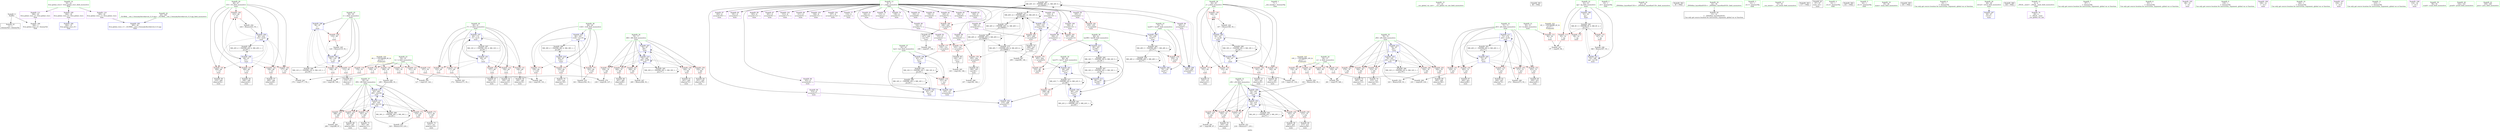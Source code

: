 digraph "SVFG" {
	label="SVFG";

	Node0x560815b63a30 [shape=record,color=grey,label="{NodeID: 0\nNullPtr}"];
	Node0x560815b63a30 -> Node0x560815b6a4d0[style=solid];
	Node0x560815b63a30 -> Node0x560815b962e0[style=solid];
	Node0x560815b9cdc0 [shape=record,color=grey,label="{NodeID: 263\n179 = cmp(177, 178, )\n}"];
	Node0x560815b95e00 [shape=record,color=red,label="{NodeID: 180\n246\<--245\n\<--arrayidx75\nmain\n}"];
	Node0x560815b95e00 -> Node0x560815b8eed0[style=solid];
	Node0x560815b8d6b0 [shape=record,color=purple,label="{NodeID: 97\n293\<--8\narrayidx105\<--s\nmain\n}"];
	Node0x560815b68a10 [shape=record,color=green,label="{NodeID: 14\n18\<--22\nllvm.global_ctors\<--llvm.global_ctors_field_insensitive\nGlob }"];
	Node0x560815b68a10 -> Node0x560815b8e070[style=solid];
	Node0x560815b68a10 -> Node0x560815b8e140[style=solid];
	Node0x560815b68a10 -> Node0x560815b8e210[style=solid];
	Node0x560815b90b40 [shape=record,color=blue,label="{NodeID: 194\n62\<--154\nlast\<--\nmain\n}"];
	Node0x560815b90b40 -> Node0x560815b938a0[style=dashed];
	Node0x560815b90b40 -> Node0x560815bb5990[style=dashed];
	Node0x560815b8e210 [shape=record,color=purple,label="{NodeID: 111\n366\<--18\nllvm.global_ctors_2\<--llvm.global_ctors\nGlob }"];
	Node0x560815b8e210 -> Node0x560815b962e0[style=solid];
	Node0x560815b69480 [shape=record,color=green,label="{NodeID: 28\n64\<--65\nj\<--j_field_insensitive\nmain\n}"];
	Node0x560815b69480 -> Node0x560815b93970[style=solid];
	Node0x560815b69480 -> Node0x560815b93a40[style=solid];
	Node0x560815b69480 -> Node0x560815b93b10[style=solid];
	Node0x560815b69480 -> Node0x560815b93be0[style=solid];
	Node0x560815b69480 -> Node0x560815b93cb0[style=solid];
	Node0x560815b69480 -> Node0x560815b90a70[style=solid];
	Node0x560815b69480 -> Node0x560815b90ce0[style=solid];
	Node0x560815b916a0 [shape=record,color=blue,label="{NodeID: 208\n74\<--256\nlast67\<--\nmain\n}"];
	Node0x560815b916a0 -> Node0x560815b94a80[style=dashed];
	Node0x560815b916a0 -> Node0x560815bab490[style=dashed];
	Node0x560815b93150 [shape=record,color=red,label="{NodeID: 125\n280\<--56\n\<--w\nmain\n}"];
	Node0x560815b93150 -> Node0x560815b9cc40[style=solid];
	Node0x560815b6a400 [shape=record,color=green,label="{NodeID: 42\n20\<--360\n_GLOBAL__sub_I_Gennady.Korotkevich_0_0.cpp\<--_GLOBAL__sub_I_Gennady.Korotkevich_0_0.cpp_field_insensitive\n}"];
	Node0x560815b6a400 -> Node0x560815b96210[style=solid];
	Node0x560815bb1890 [shape=record,color=black,label="{NodeID: 305\nMR_30V_2 = PHI(MR_30V_3, MR_30V_1, )\npts\{77 \}\n}"];
	Node0x560815bb1890 -> Node0x560815b915d0[style=dashed];
	Node0x560815bb1890 -> Node0x560815bb1890[style=dashed];
	Node0x560815b93cb0 [shape=record,color=red,label="{NodeID: 139\n166\<--64\n\<--j\nmain\n}"];
	Node0x560815b93cb0 -> Node0x560815b9a130[style=solid];
	Node0x560815b8e960 [shape=record,color=black,label="{NodeID: 56\n196\<--195\nconv46\<--\nmain\n}"];
	Node0x560815b8e960 -> Node0x560815b9d540[style=solid];
	Node0x560815b94810 [shape=record,color=red,label="{NodeID: 153\n253\<--72\n\<--j63\nmain\n}"];
	Node0x560815b94810 -> Node0x560815b8f070[style=solid];
	Node0x560815b8f480 [shape=record,color=black,label="{NodeID: 70\n298\<--297\nconv108\<--\nmain\n}"];
	Node0x560815b8f480 -> Node0x560815b9d3c0[style=solid];
	Node0x560815b92170 [shape=record,color=grey,label="{NodeID: 250\n183 = Binary(182, 93, )\n}"];
	Node0x560815b92170 -> Node0x560815b91020[style=solid];
	Node0x560815b95370 [shape=record,color=red,label="{NodeID: 167\n310\<--80\n\<--last98\nmain\n}"];
	Node0x560815b95370 -> Node0x560815b98b50[style=solid];
	Node0x560815b8ffe0 [shape=record,color=purple,label="{NodeID: 84\n163\<--8\narrayidx26\<--s\nmain\n}"];
	Node0x560815b8ffe0 -> Node0x560815b90c10[style=solid];
	Node0x560815b63ff0 [shape=record,color=green,label="{NodeID: 1\n7\<--1\n__dso_handle\<--dummyObj\nGlob }"];
	Node0x560815b9cf40 [shape=record,color=grey,label="{NodeID: 264\n289 = cmp(288, 87, )\n}"];
	Node0x560815b95ed0 [shape=record,color=red,label="{NodeID: 181\n256\<--255\n\<--arrayidx82\nmain\n}"];
	Node0x560815b95ed0 -> Node0x560815b916a0[style=solid];
	Node0x560815b8d780 [shape=record,color=purple,label="{NodeID: 98\n296\<--8\narrayidx107\<--s\nmain\n}"];
	Node0x560815b8d780 -> Node0x560815b95fa0[style=solid];
	Node0x560815b68ae0 [shape=record,color=green,label="{NodeID: 15\n23\<--24\n__cxx_global_var_init\<--__cxx_global_var_init_field_insensitive\n}"];
	Node0x560815894c00 [shape=record,color=black,label="{NodeID: 361\n89 = PHI()\n}"];
	Node0x560815b90c10 [shape=record,color=blue,label="{NodeID: 195\n163\<--157\narrayidx26\<--\nmain\n}"];
	Node0x560815b90c10 -> Node0x560815bb6390[style=dashed];
	Node0x560815b8e2e0 [shape=record,color=red,label="{NodeID: 112\n96\<--50\n\<--tt\nmain\n}"];
	Node0x560815b8e2e0 -> Node0x560815b9c4c0[style=solid];
	Node0x560815b69550 [shape=record,color=green,label="{NodeID: 29\n66\<--67\ni33\<--i33_field_insensitive\nmain\n}"];
	Node0x560815b69550 -> Node0x560815b93d80[style=solid];
	Node0x560815b69550 -> Node0x560815b93e50[style=solid];
	Node0x560815b69550 -> Node0x560815b93f20[style=solid];
	Node0x560815b69550 -> Node0x560815b93ff0[style=solid];
	Node0x560815b69550 -> Node0x560815b940c0[style=solid];
	Node0x560815b69550 -> Node0x560815b90e80[style=solid];
	Node0x560815b69550 -> Node0x560815b91360[style=solid];
	Node0x560815b91770 [shape=record,color=blue,label="{NodeID: 209\n265\<--259\narrayidx87\<--\nmain\n}"];
	Node0x560815b91770 -> Node0x560815babe90[style=dashed];
	Node0x560815b93220 [shape=record,color=red,label="{NodeID: 126\n108\<--58\n\<--i\nmain\n}"];
	Node0x560815b93220 -> Node0x560815b9c640[style=solid];
	Node0x560815b6a4d0 [shape=record,color=black,label="{NodeID: 43\n2\<--3\ndummyVal\<--dummyVal\n}"];
	Node0x560815bb1d90 [shape=record,color=black,label="{NodeID: 306\nMR_32V_2 = PHI(MR_32V_4, MR_32V_1, )\npts\{79 \}\n}"];
	Node0x560815bb1d90 -> Node0x560815b98810[style=dashed];
	Node0x560815b93d80 [shape=record,color=red,label="{NodeID: 140\n177\<--66\n\<--i33\nmain\n}"];
	Node0x560815b93d80 -> Node0x560815b9cdc0[style=solid];
	Node0x560815b8e9f0 [shape=record,color=black,label="{NodeID: 57\n200\<--199\nidxprom49\<--\nmain\n}"];
	Node0x560815bb6390 [shape=record,color=black,label="{NodeID: 320\nMR_40V_4 = PHI(MR_40V_5, MR_40V_3, )\npts\{90000 \}\n}"];
	Node0x560815bb6390 -> Node0x560815b95ac0[style=dashed];
	Node0x560815bb6390 -> Node0x560815b95b90[style=dashed];
	Node0x560815bb6390 -> Node0x560815b90c10[style=dashed];
	Node0x560815bb6390 -> Node0x560815ba7490[style=dashed];
	Node0x560815bb6390 -> Node0x560815babe90[style=dashed];
	Node0x560815bb6390 -> Node0x560815bb4a90[style=dashed];
	Node0x560815bb6390 -> Node0x560815bb6390[style=dashed];
	Node0x560815b948e0 [shape=record,color=red,label="{NodeID: 154\n263\<--72\n\<--j63\nmain\n}"];
	Node0x560815b948e0 -> Node0x560815b8f210[style=solid];
	Node0x560815b8f550 [shape=record,color=black,label="{NodeID: 71\n302\<--301\nidxprom111\<--\nmain\n}"];
	Node0x560815b922f0 [shape=record,color=grey,label="{NodeID: 251\n218 = Binary(217, 219, )\n}"];
	Node0x560815b922f0 -> Node0x560815b91290[style=solid];
	Node0x560815b95440 [shape=record,color=red,label="{NodeID: 168\n288\<--82\n\<--i99\nmain\n}"];
	Node0x560815b95440 -> Node0x560815b9cf40[style=solid];
	Node0x560815b900b0 [shape=record,color=purple,label="{NodeID: 85\n191\<--8\narrayidx43\<--s\nmain\n}"];
	Node0x560815b64080 [shape=record,color=green,label="{NodeID: 2\n10\<--1\n.str\<--dummyObj\nGlob }"];
	Node0x560815b9d0c0 [shape=record,color=grey,label="{NodeID: 265\n145 = cmp(144, 146, )\n}"];
	Node0x560815b95fa0 [shape=record,color=red,label="{NodeID: 182\n297\<--296\n\<--arrayidx107\nmain\n}"];
	Node0x560815b95fa0 -> Node0x560815b8f480[style=solid];
	Node0x560815b8d850 [shape=record,color=purple,label="{NodeID: 99\n303\<--8\narrayidx112\<--s\nmain\n}"];
	Node0x560815b68190 [shape=record,color=green,label="{NodeID: 16\n27\<--28\n_ZNSt8ios_base4InitC1Ev\<--_ZNSt8ios_base4InitC1Ev_field_insensitive\n}"];
	Node0x560815bca6f0 [shape=record,color=black,label="{NodeID: 362\n30 = PHI()\n}"];
	Node0x560815b90ce0 [shape=record,color=blue,label="{NodeID: 196\n64\<--167\nj\<--inc28\nmain\n}"];
	Node0x560815b90ce0 -> Node0x560815b93970[style=dashed];
	Node0x560815b90ce0 -> Node0x560815b93a40[style=dashed];
	Node0x560815b90ce0 -> Node0x560815b93b10[style=dashed];
	Node0x560815b90ce0 -> Node0x560815b93be0[style=dashed];
	Node0x560815b90ce0 -> Node0x560815b93cb0[style=dashed];
	Node0x560815b90ce0 -> Node0x560815b90a70[style=dashed];
	Node0x560815b90ce0 -> Node0x560815b90ce0[style=dashed];
	Node0x560815b90ce0 -> Node0x560815bafa90[style=dashed];
	Node0x560815b8e3b0 [shape=record,color=red,label="{NodeID: 113\n95\<--52\n\<--qq\nmain\n}"];
	Node0x560815b8e3b0 -> Node0x560815b9c4c0[style=solid];
	Node0x560815b69620 [shape=record,color=green,label="{NodeID: 30\n68\<--69\nlast37\<--last37_field_insensitive\nmain\n}"];
	Node0x560815b69620 -> Node0x560815b94190[style=solid];
	Node0x560815b69620 -> Node0x560815b90f50[style=solid];
	Node0x560815b69620 -> Node0x560815b910f0[style=solid];
	Node0x560815b91840 [shape=record,color=blue,label="{NodeID: 210\n76\<--269\ni68\<--inc89\nmain\n}"];
	Node0x560815b91840 -> Node0x560815b94b50[style=dashed];
	Node0x560815b91840 -> Node0x560815b94c20[style=dashed];
	Node0x560815b91840 -> Node0x560815b94cf0[style=dashed];
	Node0x560815b91840 -> Node0x560815b94dc0[style=dashed];
	Node0x560815b91840 -> Node0x560815b94e90[style=dashed];
	Node0x560815b91840 -> Node0x560815b915d0[style=dashed];
	Node0x560815b91840 -> Node0x560815b91840[style=dashed];
	Node0x560815b91840 -> Node0x560815bb1890[style=dashed];
	Node0x560815b932f0 [shape=record,color=red,label="{NodeID: 127\n112\<--58\n\<--i\nmain\n}"];
	Node0x560815b932f0 -> Node0x560815b6a740[style=solid];
	Node0x560815b6a5a0 [shape=record,color=black,label="{NodeID: 44\n31\<--32\n\<--_ZNSt8ios_base4InitD1Ev\nCan only get source location for instruction, argument, global var or function.}"];
	Node0x560815bb2290 [shape=record,color=black,label="{NodeID: 307\nMR_34V_2 = PHI(MR_34V_3, MR_34V_1, )\npts\{81 \}\n}"];
	Node0x560815bb2290 -> Node0x560815b988e0[style=dashed];
	Node0x560815bb2290 -> Node0x560815bb2290[style=dashed];
	Node0x560815b93e50 [shape=record,color=red,label="{NodeID: 141\n189\<--66\n\<--i33\nmain\n}"];
	Node0x560815b93e50 -> Node0x560815b8e840[style=solid];
	Node0x560815b8eac0 [shape=record,color=black,label="{NodeID: 58\n203\<--202\nidxprom51\<--\nmain\n}"];
	Node0x560815b949b0 [shape=record,color=red,label="{NodeID: 155\n273\<--72\n\<--j63\nmain\n}"];
	Node0x560815b949b0 -> Node0x560815b91e70[style=solid];
	Node0x560815b8f620 [shape=record,color=black,label="{NodeID: 72\n305\<--304\nidxprom113\<--\nmain\n}"];
	Node0x560815b92470 [shape=record,color=grey,label="{NodeID: 252\n325 = Binary(324, 93, )\n}"];
	Node0x560815b92470 -> Node0x560815b98cf0[style=solid];
	Node0x560815b95510 [shape=record,color=red,label="{NodeID: 169\n291\<--82\n\<--i99\nmain\n}"];
	Node0x560815b95510 -> Node0x560815b8f2e0[style=solid];
	Node0x560815b90180 [shape=record,color=purple,label="{NodeID: 86\n194\<--8\narrayidx45\<--s\nmain\n}"];
	Node0x560815b90180 -> Node0x560815b95c60[style=solid];
	Node0x560815b64110 [shape=record,color=green,label="{NodeID: 3\n12\<--1\n.str.1\<--dummyObj\nGlob }"];
	Node0x560815b9d240 [shape=record,color=grey,label="{NodeID: 266\n135 = cmp(133, 134, )\n}"];
	Node0x560815b96070 [shape=record,color=red,label="{NodeID: 183\n307\<--306\n\<--arrayidx114\nmain\n}"];
	Node0x560815b96070 -> Node0x560815b98a80[style=solid];
	Node0x560815b8d920 [shape=record,color=purple,label="{NodeID: 100\n306\<--8\narrayidx114\<--s\nmain\n}"];
	Node0x560815b8d920 -> Node0x560815b96070[style=solid];
	Node0x560815b68260 [shape=record,color=green,label="{NodeID: 17\n33\<--34\n__cxa_atexit\<--__cxa_atexit_field_insensitive\n}"];
	Node0x560815bca7f0 [shape=record,color=black,label="{NodeID: 363\n117 = PHI()\n}"];
	Node0x560815b90db0 [shape=record,color=blue,label="{NodeID: 197\n60\<--172\ni7\<--inc31\nmain\n}"];
	Node0x560815b90db0 -> Node0x560815b93490[style=dashed];
	Node0x560815b90db0 -> Node0x560815b93560[style=dashed];
	Node0x560815b90db0 -> Node0x560815b93630[style=dashed];
	Node0x560815b90db0 -> Node0x560815b93700[style=dashed];
	Node0x560815b90db0 -> Node0x560815b937d0[style=dashed];
	Node0x560815b90db0 -> Node0x560815b90db0[style=dashed];
	Node0x560815b90db0 -> Node0x560815baf090[style=dashed];
	Node0x560815b8e480 [shape=record,color=red,label="{NodeID: 114\n99\<--52\n\<--qq\nmain\n}"];
	Node0x560815b696f0 [shape=record,color=green,label="{NodeID: 31\n70\<--71\nj38\<--j38_field_insensitive\nmain\n}"];
	Node0x560815b696f0 -> Node0x560815b94260[style=solid];
	Node0x560815b696f0 -> Node0x560815b94330[style=solid];
	Node0x560815b696f0 -> Node0x560815b94400[style=solid];
	Node0x560815b696f0 -> Node0x560815b944d0[style=solid];
	Node0x560815b696f0 -> Node0x560815b945a0[style=solid];
	Node0x560815b696f0 -> Node0x560815b91020[style=solid];
	Node0x560815b696f0 -> Node0x560815b91290[style=solid];
	Node0x560815b91910 [shape=record,color=blue,label="{NodeID: 211\n72\<--274\nj63\<--inc92\nmain\n}"];
	Node0x560815b91910 -> Node0x560815b94670[style=dashed];
	Node0x560815b91910 -> Node0x560815b94740[style=dashed];
	Node0x560815b91910 -> Node0x560815b94810[style=dashed];
	Node0x560815b91910 -> Node0x560815b948e0[style=dashed];
	Node0x560815b91910 -> Node0x560815b949b0[style=dashed];
	Node0x560815b91910 -> Node0x560815b91910[style=dashed];
	Node0x560815b91910 -> Node0x560815bb0e90[style=dashed];
	Node0x560815b933c0 [shape=record,color=red,label="{NodeID: 128\n119\<--58\n\<--i\nmain\n}"];
	Node0x560815b933c0 -> Node0x560815b919f0[style=solid];
	Node0x560815b6a670 [shape=record,color=black,label="{NodeID: 45\n47\<--87\nmain_ret\<--\nmain\n}"];
	Node0x560815bb2790 [shape=record,color=black,label="{NodeID: 308\nMR_36V_2 = PHI(MR_36V_3, MR_36V_1, )\npts\{83 \}\n}"];
	Node0x560815bb2790 -> Node0x560815b989b0[style=dashed];
	Node0x560815bb2790 -> Node0x560815bb2790[style=dashed];
	Node0x560815b93f20 [shape=record,color=red,label="{NodeID: 142\n199\<--66\n\<--i33\nmain\n}"];
	Node0x560815b93f20 -> Node0x560815b8e9f0[style=solid];
	Node0x560815b8eb90 [shape=record,color=black,label="{NodeID: 59\n210\<--209\nidxprom54\<--\nmain\n}"];
	Node0x560815bb73b0 [shape=record,color=yellow,style=double,label="{NodeID: 322\n4V_1 = ENCHI(MR_4V_0)\npts\{51 \}\nFun[main]}"];
	Node0x560815bb73b0 -> Node0x560815b8e2e0[style=dashed];
	Node0x560815b94a80 [shape=record,color=red,label="{NodeID: 156\n259\<--74\n\<--last67\nmain\n}"];
	Node0x560815b94a80 -> Node0x560815b91770[style=solid];
	Node0x560815b8f6f0 [shape=record,color=black,label="{NodeID: 73\n312\<--311\nidxprom116\<--\nmain\n}"];
	Node0x560815b925f0 [shape=record,color=grey,label="{NodeID: 253\n343 = Binary(342, 93, )\n}"];
	Node0x560815b925f0 -> Node0x560815b98e90[style=solid];
	Node0x560815b955e0 [shape=record,color=red,label="{NodeID: 170\n301\<--82\n\<--i99\nmain\n}"];
	Node0x560815b955e0 -> Node0x560815b8f550[style=solid];
	Node0x560815b90250 [shape=record,color=purple,label="{NodeID: 87\n201\<--8\narrayidx50\<--s\nmain\n}"];
	Node0x560815b685f0 [shape=record,color=green,label="{NodeID: 4\n14\<--1\n.str.2\<--dummyObj\nGlob }"];
	Node0x560815b9d3c0 [shape=record,color=grey,label="{NodeID: 267\n299 = cmp(298, 146, )\n}"];
	Node0x560815b96140 [shape=record,color=blue,label="{NodeID: 184\n364\<--19\nllvm.global_ctors_0\<--\nGlob }"];
	Node0x560815b8d9f0 [shape=record,color=purple,label="{NodeID: 101\n313\<--8\narrayidx117\<--s\nmain\n}"];
	Node0x560815b68330 [shape=record,color=green,label="{NodeID: 18\n32\<--38\n_ZNSt8ios_base4InitD1Ev\<--_ZNSt8ios_base4InitD1Ev_field_insensitive\n}"];
	Node0x560815b68330 -> Node0x560815b6a5a0[style=solid];
	Node0x560815bcb050 [shape=record,color=black,label="{NodeID: 364\n101 = PHI()\n}"];
	Node0x560815b90e80 [shape=record,color=blue,label="{NodeID: 198\n66\<--87\ni33\<--\nmain\n}"];
	Node0x560815b90e80 -> Node0x560815b93d80[style=dashed];
	Node0x560815b90e80 -> Node0x560815b93e50[style=dashed];
	Node0x560815b90e80 -> Node0x560815b93f20[style=dashed];
	Node0x560815b90e80 -> Node0x560815b93ff0[style=dashed];
	Node0x560815b90e80 -> Node0x560815b940c0[style=dashed];
	Node0x560815b90e80 -> Node0x560815b91360[style=dashed];
	Node0x560815b90e80 -> Node0x560815baff90[style=dashed];
	Node0x560815b8e550 [shape=record,color=red,label="{NodeID: 115\n347\<--52\n\<--qq\nmain\n}"];
	Node0x560815b8e550 -> Node0x560815b91b70[style=solid];
	Node0x560815b69be0 [shape=record,color=green,label="{NodeID: 32\n72\<--73\nj63\<--j63_field_insensitive\nmain\n}"];
	Node0x560815b69be0 -> Node0x560815b94670[style=solid];
	Node0x560815b69be0 -> Node0x560815b94740[style=solid];
	Node0x560815b69be0 -> Node0x560815b94810[style=solid];
	Node0x560815b69be0 -> Node0x560815b948e0[style=solid];
	Node0x560815b69be0 -> Node0x560815b949b0[style=solid];
	Node0x560815b69be0 -> Node0x560815b91430[style=solid];
	Node0x560815b69be0 -> Node0x560815b91910[style=solid];
	Node0x560815bae690 [shape=record,color=black,label="{NodeID: 295\nMR_6V_3 = PHI(MR_6V_4, MR_6V_2, )\npts\{53 \}\n}"];
	Node0x560815bae690 -> Node0x560815b8e3b0[style=dashed];
	Node0x560815bae690 -> Node0x560815b8e480[style=dashed];
	Node0x560815bae690 -> Node0x560815b8e550[style=dashed];
	Node0x560815bae690 -> Node0x560815b98f60[style=dashed];
	Node0x560815b98810 [shape=record,color=blue,label="{NodeID: 212\n78\<--87\nj94\<--\nmain\n}"];
	Node0x560815b98810 -> Node0x560815b94f60[style=dashed];
	Node0x560815b98810 -> Node0x560815b95030[style=dashed];
	Node0x560815b98810 -> Node0x560815b95100[style=dashed];
	Node0x560815b98810 -> Node0x560815b951d0[style=dashed];
	Node0x560815b98810 -> Node0x560815b952a0[style=dashed];
	Node0x560815b98810 -> Node0x560815b98cf0[style=dashed];
	Node0x560815b98810 -> Node0x560815bb1d90[style=dashed];
	Node0x560815b93490 [shape=record,color=red,label="{NodeID: 129\n125\<--60\n\<--i7\nmain\n}"];
	Node0x560815b93490 -> Node0x560815b9c7c0[style=solid];
	Node0x560815b6a740 [shape=record,color=black,label="{NodeID: 46\n113\<--112\nidxprom\<--\nmain\n}"];
	Node0x560815bb2c90 [shape=record,color=black,label="{NodeID: 309\nMR_38V_2 = PHI(MR_38V_4, MR_38V_1, )\npts\{85 \}\n}"];
	Node0x560815bb2c90 -> Node0x560815b98dc0[style=dashed];
	Node0x560815b93ff0 [shape=record,color=red,label="{NodeID: 143\n209\<--66\n\<--i33\nmain\n}"];
	Node0x560815b93ff0 -> Node0x560815b8eb90[style=solid];
	Node0x560815b8ec60 [shape=record,color=black,label="{NodeID: 60\n213\<--212\nidxprom56\<--\nmain\n}"];
	Node0x560815b94b50 [shape=record,color=red,label="{NodeID: 157\n236\<--76\n\<--i68\nmain\n}"];
	Node0x560815b94b50 -> Node0x560815b9d840[style=solid];
	Node0x560815b8f7c0 [shape=record,color=black,label="{NodeID: 74\n315\<--314\nidxprom118\<--\nmain\n}"];
	Node0x560815b92770 [shape=record,color=grey,label="{NodeID: 254\n224 = Binary(223, 93, )\n}"];
	Node0x560815b92770 -> Node0x560815b91360[style=solid];
	Node0x560815b956b0 [shape=record,color=red,label="{NodeID: 171\n311\<--82\n\<--i99\nmain\n}"];
	Node0x560815b956b0 -> Node0x560815b8f6f0[style=solid];
	Node0x560815b90320 [shape=record,color=purple,label="{NodeID: 88\n204\<--8\narrayidx52\<--s\nmain\n}"];
	Node0x560815b90320 -> Node0x560815b95d30[style=solid];
	Node0x560815b68680 [shape=record,color=green,label="{NodeID: 5\n16\<--1\n.str.3\<--dummyObj\nGlob }"];
	Node0x560815b9d540 [shape=record,color=grey,label="{NodeID: 268\n197 = cmp(196, 146, )\n}"];
	Node0x560815b96210 [shape=record,color=blue,label="{NodeID: 185\n365\<--20\nllvm.global_ctors_1\<--_GLOBAL__sub_I_Gennady.Korotkevich_0_0.cpp\nGlob }"];
	Node0x560815b8dac0 [shape=record,color=purple,label="{NodeID: 102\n316\<--8\narrayidx119\<--s\nmain\n}"];
	Node0x560815b8dac0 -> Node0x560815b98b50[style=solid];
	Node0x560815b68400 [shape=record,color=green,label="{NodeID: 19\n45\<--46\nmain\<--main_field_insensitive\n}"];
	Node0x560815bcb150 [shape=record,color=black,label="{NodeID: 365\n105 = PHI()\n}"];
	Node0x560815b90f50 [shape=record,color=blue,label="{NodeID: 199\n68\<--130\nlast37\<--\nmain\n}"];
	Node0x560815b90f50 -> Node0x560815b90f50[style=dashed];
	Node0x560815b90f50 -> Node0x560815b910f0[style=dashed];
	Node0x560815b90f50 -> Node0x560815bb0490[style=dashed];
	Node0x560815b90f50 -> Node0x560815bb5490[style=dashed];
	Node0x560815b92a00 [shape=record,color=red,label="{NodeID: 116\n109\<--54\n\<--h\nmain\n}"];
	Node0x560815b92a00 -> Node0x560815b9c640[style=solid];
	Node0x560815b69cb0 [shape=record,color=green,label="{NodeID: 33\n74\<--75\nlast67\<--last67_field_insensitive\nmain\n}"];
	Node0x560815b69cb0 -> Node0x560815b94a80[style=solid];
	Node0x560815b69cb0 -> Node0x560815b91500[style=solid];
	Node0x560815b69cb0 -> Node0x560815b916a0[style=solid];
	Node0x560815baeb90 [shape=record,color=black,label="{NodeID: 296\nMR_12V_2 = PHI(MR_12V_4, MR_12V_1, )\npts\{59 \}\n}"];
	Node0x560815baeb90 -> Node0x560815b96550[style=dashed];
	Node0x560815b988e0 [shape=record,color=blue,label="{NodeID: 213\n80\<--130\nlast98\<--\nmain\n}"];
	Node0x560815b988e0 -> Node0x560815b988e0[style=dashed];
	Node0x560815b988e0 -> Node0x560815b98a80[style=dashed];
	Node0x560815b988e0 -> Node0x560815bab3a0[style=dashed];
	Node0x560815b988e0 -> Node0x560815bb2290[style=dashed];
	Node0x560815b93560 [shape=record,color=red,label="{NodeID: 130\n137\<--60\n\<--i7\nmain\n}"];
	Node0x560815b93560 -> Node0x560815b6a810[style=solid];
	Node0x560815b6a810 [shape=record,color=black,label="{NodeID: 47\n138\<--137\nidxprom14\<--\nmain\n}"];
	Node0x560815bb3190 [shape=record,color=black,label="{NodeID: 310\nMR_40V_2 = PHI(MR_40V_12, MR_40V_1, )\npts\{90000 \}\n}"];
	Node0x560815bb3190 -> Node0x560815ba7490[style=dashed];
	Node0x560815bb3190 -> Node0x560815babe90[style=dashed];
	Node0x560815bb3190 -> Node0x560815bb4a90[style=dashed];
	Node0x560815bb3190 -> Node0x560815bb6390[style=dashed];
	Node0x560815b940c0 [shape=record,color=red,label="{NodeID: 144\n223\<--66\n\<--i33\nmain\n}"];
	Node0x560815b940c0 -> Node0x560815b92770[style=solid];
	Node0x560815b8ed30 [shape=record,color=black,label="{NodeID: 61\n241\<--240\nidxprom72\<--\nmain\n}"];
	Node0x560815bb7570 [shape=record,color=yellow,style=double,label="{NodeID: 324\n8V_1 = ENCHI(MR_8V_0)\npts\{55 \}\nFun[main]}"];
	Node0x560815bb7570 -> Node0x560815b92a00[style=dashed];
	Node0x560815bb7570 -> Node0x560815b92ad0[style=dashed];
	Node0x560815bb7570 -> Node0x560815b92ba0[style=dashed];
	Node0x560815bb7570 -> Node0x560815b92c70[style=dashed];
	Node0x560815bb7570 -> Node0x560815b92d40[style=dashed];
	Node0x560815bb7570 -> Node0x560815b92e10[style=dashed];
	Node0x560815b94c20 [shape=record,color=red,label="{NodeID: 158\n240\<--76\n\<--i68\nmain\n}"];
	Node0x560815b94c20 -> Node0x560815b8ed30[style=solid];
	Node0x560815b8f890 [shape=record,color=black,label="{NodeID: 75\n335\<--334\nidxprom130\<--\nmain\n}"];
	Node0x560815b928f0 [shape=record,color=grey,label="{NodeID: 255\n320 = Binary(319, 219, )\n}"];
	Node0x560815b928f0 -> Node0x560815b98c20[style=solid];
	Node0x560815b95780 [shape=record,color=red,label="{NodeID: 172\n319\<--82\n\<--i99\nmain\n}"];
	Node0x560815b95780 -> Node0x560815b928f0[style=solid];
	Node0x560815b903f0 [shape=record,color=purple,label="{NodeID: 89\n211\<--8\narrayidx55\<--s\nmain\n}"];
	Node0x560815b68710 [shape=record,color=green,label="{NodeID: 6\n19\<--1\n\<--dummyObj\nCan only get source location for instruction, argument, global var or function.}"];
	Node0x560815b9d6c0 [shape=record,color=grey,label="{NodeID: 269\n231 = cmp(229, 230, )\n}"];
	Node0x560815b962e0 [shape=record,color=blue, style = dotted,label="{NodeID: 186\n366\<--3\nllvm.global_ctors_2\<--dummyVal\nGlob }"];
	Node0x560815b8db90 [shape=record,color=purple,label="{NodeID: 103\n336\<--8\narrayidx131\<--s\nmain\n}"];
	Node0x560815b684d0 [shape=record,color=green,label="{NodeID: 20\n48\<--49\nretval\<--retval_field_insensitive\nmain\n}"];
	Node0x560815b684d0 -> Node0x560815b963b0[style=solid];
	Node0x560815bcb250 [shape=record,color=black,label="{NodeID: 366\n338 = PHI()\n}"];
	Node0x560815b91020 [shape=record,color=blue,label="{NodeID: 200\n70\<--183\nj38\<--sub\nmain\n}"];
	Node0x560815b91020 -> Node0x560815b94260[style=dashed];
	Node0x560815b91020 -> Node0x560815b94330[style=dashed];
	Node0x560815b91020 -> Node0x560815b94400[style=dashed];
	Node0x560815b91020 -> Node0x560815b944d0[style=dashed];
	Node0x560815b91020 -> Node0x560815b945a0[style=dashed];
	Node0x560815b91020 -> Node0x560815b91020[style=dashed];
	Node0x560815b91020 -> Node0x560815b91290[style=dashed];
	Node0x560815b91020 -> Node0x560815bb0990[style=dashed];
	Node0x560815b92ad0 [shape=record,color=red,label="{NodeID: 117\n126\<--54\n\<--h\nmain\n}"];
	Node0x560815b92ad0 -> Node0x560815b9c7c0[style=solid];
	Node0x560815b69d80 [shape=record,color=green,label="{NodeID: 34\n76\<--77\ni68\<--i68_field_insensitive\nmain\n}"];
	Node0x560815b69d80 -> Node0x560815b94b50[style=solid];
	Node0x560815b69d80 -> Node0x560815b94c20[style=solid];
	Node0x560815b69d80 -> Node0x560815b94cf0[style=solid];
	Node0x560815b69d80 -> Node0x560815b94dc0[style=solid];
	Node0x560815b69d80 -> Node0x560815b94e90[style=solid];
	Node0x560815b69d80 -> Node0x560815b915d0[style=solid];
	Node0x560815b69d80 -> Node0x560815b91840[style=solid];
	Node0x560815baf090 [shape=record,color=black,label="{NodeID: 297\nMR_14V_2 = PHI(MR_14V_4, MR_14V_1, )\npts\{61 \}\n}"];
	Node0x560815baf090 -> Node0x560815b966f0[style=dashed];
	Node0x560815b989b0 [shape=record,color=blue,label="{NodeID: 214\n82\<--285\ni99\<--sub100\nmain\n}"];
	Node0x560815b989b0 -> Node0x560815b95440[style=dashed];
	Node0x560815b989b0 -> Node0x560815b95510[style=dashed];
	Node0x560815b989b0 -> Node0x560815b955e0[style=dashed];
	Node0x560815b989b0 -> Node0x560815b956b0[style=dashed];
	Node0x560815b989b0 -> Node0x560815b95780[style=dashed];
	Node0x560815b989b0 -> Node0x560815b989b0[style=dashed];
	Node0x560815b989b0 -> Node0x560815b98c20[style=dashed];
	Node0x560815b989b0 -> Node0x560815bb2790[style=dashed];
	Node0x560815b93630 [shape=record,color=red,label="{NodeID: 131\n148\<--60\n\<--i7\nmain\n}"];
	Node0x560815b93630 -> Node0x560815b8e600[style=solid];
	Node0x560815b6a8e0 [shape=record,color=black,label="{NodeID: 48\n141\<--140\nidxprom16\<--\nmain\n}"];
	Node0x560815b94190 [shape=record,color=red,label="{NodeID: 145\n208\<--68\n\<--last37\nmain\n}"];
	Node0x560815b94190 -> Node0x560815b911c0[style=solid];
	Node0x560815b8ee00 [shape=record,color=black,label="{NodeID: 62\n244\<--243\nidxprom74\<--\nmain\n}"];
	Node0x560815bb7650 [shape=record,color=yellow,style=double,label="{NodeID: 325\n10V_1 = ENCHI(MR_10V_0)\npts\{57 \}\nFun[main]}"];
	Node0x560815bb7650 -> Node0x560815b92ee0[style=dashed];
	Node0x560815bb7650 -> Node0x560815b92fb0[style=dashed];
	Node0x560815bb7650 -> Node0x560815b93080[style=dashed];
	Node0x560815bb7650 -> Node0x560815b93150[style=dashed];
	Node0x560815b94cf0 [shape=record,color=red,label="{NodeID: 159\n250\<--76\n\<--i68\nmain\n}"];
	Node0x560815b94cf0 -> Node0x560815b8efa0[style=solid];
	Node0x560815b8f960 [shape=record,color=purple,label="{NodeID: 76\n29\<--4\n\<--_ZStL8__ioinit\n__cxx_global_var_init\n}"];
	Node0x560815b9c340 [shape=record,color=grey,label="{NodeID: 256\n248 = cmp(247, 146, )\n}"];
	Node0x560815b95850 [shape=record,color=red,label="{NodeID: 173\n330\<--84\n\<--i126\nmain\n}"];
	Node0x560815b95850 -> Node0x560815b9c940[style=solid];
	Node0x560815b904c0 [shape=record,color=purple,label="{NodeID: 90\n214\<--8\narrayidx57\<--s\nmain\n}"];
	Node0x560815b904c0 -> Node0x560815b911c0[style=solid];
	Node0x560815b679d0 [shape=record,color=green,label="{NodeID: 7\n87\<--1\n\<--dummyObj\nCan only get source location for instruction, argument, global var or function.}"];
	Node0x560815b9d840 [shape=record,color=grey,label="{NodeID: 270\n238 = cmp(236, 237, )\n}"];
	Node0x560815b963b0 [shape=record,color=blue,label="{NodeID: 187\n48\<--87\nretval\<--\nmain\n}"];
	Node0x560815b8dc60 [shape=record,color=purple,label="{NodeID: 104\n337\<--8\narraydecay132\<--s\nmain\n}"];
	Node0x560815b68ed0 [shape=record,color=green,label="{NodeID: 21\n50\<--51\ntt\<--tt_field_insensitive\nmain\n}"];
	Node0x560815b68ed0 -> Node0x560815b8e2e0[style=solid];
	Node0x560815bab3a0 [shape=record,color=black,label="{NodeID: 284\nMR_34V_7 = PHI(MR_34V_6, MR_34V_5, )\npts\{81 \}\n}"];
	Node0x560815bab3a0 -> Node0x560815b95370[style=dashed];
	Node0x560815bab3a0 -> Node0x560815b988e0[style=dashed];
	Node0x560815bab3a0 -> Node0x560815b98a80[style=dashed];
	Node0x560815bab3a0 -> Node0x560815bab3a0[style=dashed];
	Node0x560815bab3a0 -> Node0x560815bb2290[style=dashed];
	Node0x560815b910f0 [shape=record,color=blue,label="{NodeID: 201\n68\<--205\nlast37\<--\nmain\n}"];
	Node0x560815b910f0 -> Node0x560815bb5490[style=dashed];
	Node0x560815b92ba0 [shape=record,color=red,label="{NodeID: 118\n178\<--54\n\<--h\nmain\n}"];
	Node0x560815b92ba0 -> Node0x560815b9cdc0[style=solid];
	Node0x560815b69e50 [shape=record,color=green,label="{NodeID: 35\n78\<--79\nj94\<--j94_field_insensitive\nmain\n}"];
	Node0x560815b69e50 -> Node0x560815b94f60[style=solid];
	Node0x560815b69e50 -> Node0x560815b95030[style=solid];
	Node0x560815b69e50 -> Node0x560815b95100[style=solid];
	Node0x560815b69e50 -> Node0x560815b951d0[style=solid];
	Node0x560815b69e50 -> Node0x560815b952a0[style=solid];
	Node0x560815b69e50 -> Node0x560815b98810[style=solid];
	Node0x560815b69e50 -> Node0x560815b98cf0[style=solid];
	Node0x560815baf590 [shape=record,color=black,label="{NodeID: 298\nMR_16V_2 = PHI(MR_16V_3, MR_16V_1, )\npts\{63 \}\n}"];
	Node0x560815baf590 -> Node0x560815b909a0[style=dashed];
	Node0x560815baf590 -> Node0x560815baf590[style=dashed];
	Node0x560815b98a80 [shape=record,color=blue,label="{NodeID: 215\n80\<--307\nlast98\<--\nmain\n}"];
	Node0x560815b98a80 -> Node0x560815bab3a0[style=dashed];
	Node0x560815b93700 [shape=record,color=red,label="{NodeID: 132\n158\<--60\n\<--i7\nmain\n}"];
	Node0x560815b93700 -> Node0x560815b8e720[style=solid];
	Node0x560815b6a9b0 [shape=record,color=black,label="{NodeID: 49\n144\<--143\nconv\<--\nmain\n}"];
	Node0x560815b6a9b0 -> Node0x560815b9d0c0[style=solid];
	Node0x560815b94260 [shape=record,color=red,label="{NodeID: 146\n186\<--70\n\<--j38\nmain\n}"];
	Node0x560815b94260 -> Node0x560815b9cac0[style=solid];
	Node0x560815b8eed0 [shape=record,color=black,label="{NodeID: 63\n247\<--246\nconv76\<--\nmain\n}"];
	Node0x560815b8eed0 -> Node0x560815b9c340[style=solid];
	Node0x560815b99fb0 [shape=record,color=grey,label="{NodeID: 243\n172 = Binary(171, 93, )\n}"];
	Node0x560815b99fb0 -> Node0x560815b90db0[style=solid];
	Node0x560815b94dc0 [shape=record,color=red,label="{NodeID: 160\n260\<--76\n\<--i68\nmain\n}"];
	Node0x560815b94dc0 -> Node0x560815b8f140[style=solid];
	Node0x560815b8fa30 [shape=record,color=purple,label="{NodeID: 77\n114\<--8\narrayidx\<--s\nmain\n}"];
	Node0x560815b9c4c0 [shape=record,color=grey,label="{NodeID: 257\n97 = cmp(95, 96, )\n}"];
	Node0x560815b95920 [shape=record,color=red,label="{NodeID: 174\n334\<--84\n\<--i126\nmain\n}"];
	Node0x560815b95920 -> Node0x560815b8f890[style=solid];
	Node0x560815b90590 [shape=record,color=purple,label="{NodeID: 91\n242\<--8\narrayidx73\<--s\nmain\n}"];
	Node0x560815b67a60 [shape=record,color=green,label="{NodeID: 8\n93\<--1\n\<--dummyObj\nCan only get source location for instruction, argument, global var or function.}"];
	Node0x560815b96480 [shape=record,color=blue,label="{NodeID: 188\n52\<--93\nqq\<--\nmain\n}"];
	Node0x560815b96480 -> Node0x560815bae690[style=dashed];
	Node0x560815b8dd30 [shape=record,color=purple,label="{NodeID: 105\n88\<--10\n\<--.str\nmain\n}"];
	Node0x560815b68fa0 [shape=record,color=green,label="{NodeID: 22\n52\<--53\nqq\<--qq_field_insensitive\nmain\n}"];
	Node0x560815b68fa0 -> Node0x560815b8e3b0[style=solid];
	Node0x560815b68fa0 -> Node0x560815b8e480[style=solid];
	Node0x560815b68fa0 -> Node0x560815b8e550[style=solid];
	Node0x560815b68fa0 -> Node0x560815b96480[style=solid];
	Node0x560815b68fa0 -> Node0x560815b98f60[style=solid];
	Node0x560815bab490 [shape=record,color=black,label="{NodeID: 285\nMR_28V_5 = PHI(MR_28V_7, MR_28V_4, )\npts\{75 \}\n}"];
	Node0x560815bab490 -> Node0x560815b94a80[style=dashed];
	Node0x560815bab490 -> Node0x560815b91500[style=dashed];
	Node0x560815bab490 -> Node0x560815b916a0[style=dashed];
	Node0x560815bab490 -> Node0x560815bab490[style=dashed];
	Node0x560815bab490 -> Node0x560815bb1390[style=dashed];
	Node0x560815b911c0 [shape=record,color=blue,label="{NodeID: 202\n214\<--208\narrayidx57\<--\nmain\n}"];
	Node0x560815b911c0 -> Node0x560815ba7490[style=dashed];
	Node0x560815b92c70 [shape=record,color=red,label="{NodeID: 119\n237\<--54\n\<--h\nmain\n}"];
	Node0x560815b92c70 -> Node0x560815b9d840[style=solid];
	Node0x560815b69f20 [shape=record,color=green,label="{NodeID: 36\n80\<--81\nlast98\<--last98_field_insensitive\nmain\n}"];
	Node0x560815b69f20 -> Node0x560815b95370[style=solid];
	Node0x560815b69f20 -> Node0x560815b988e0[style=solid];
	Node0x560815b69f20 -> Node0x560815b98a80[style=solid];
	Node0x560815bafa90 [shape=record,color=black,label="{NodeID: 299\nMR_18V_2 = PHI(MR_18V_3, MR_18V_1, )\npts\{65 \}\n}"];
	Node0x560815bafa90 -> Node0x560815b90a70[style=dashed];
	Node0x560815bafa90 -> Node0x560815bafa90[style=dashed];
	Node0x560815b98b50 [shape=record,color=blue,label="{NodeID: 216\n316\<--310\narrayidx119\<--\nmain\n}"];
	Node0x560815b98b50 -> Node0x560815b95fa0[style=dashed];
	Node0x560815b98b50 -> Node0x560815b96070[style=dashed];
	Node0x560815b98b50 -> Node0x560815b98b50[style=dashed];
	Node0x560815b98b50 -> Node0x560815bb4a90[style=dashed];
	Node0x560815b937d0 [shape=record,color=red,label="{NodeID: 133\n171\<--60\n\<--i7\nmain\n}"];
	Node0x560815b937d0 -> Node0x560815b99fb0[style=solid];
	Node0x560815b8e600 [shape=record,color=black,label="{NodeID: 50\n149\<--148\nidxprom19\<--\nmain\n}"];
	Node0x560815b94330 [shape=record,color=red,label="{NodeID: 147\n192\<--70\n\<--j38\nmain\n}"];
	Node0x560815b94330 -> Node0x560815b8e8d0[style=solid];
	Node0x560815b8efa0 [shape=record,color=black,label="{NodeID: 64\n251\<--250\nidxprom79\<--\nmain\n}"];
	Node0x560815b9a130 [shape=record,color=grey,label="{NodeID: 244\n167 = Binary(166, 93, )\n}"];
	Node0x560815b9a130 -> Node0x560815b90ce0[style=solid];
	Node0x560815b94e90 [shape=record,color=red,label="{NodeID: 161\n268\<--76\n\<--i68\nmain\n}"];
	Node0x560815b94e90 -> Node0x560815b91cf0[style=solid];
	Node0x560815b8fb00 [shape=record,color=purple,label="{NodeID: 78\n115\<--8\narraydecay\<--s\nmain\n}"];
	Node0x560815b9c640 [shape=record,color=grey,label="{NodeID: 258\n110 = cmp(108, 109, )\n}"];
	Node0x560815b959f0 [shape=record,color=red,label="{NodeID: 175\n342\<--84\n\<--i126\nmain\n}"];
	Node0x560815b959f0 -> Node0x560815b925f0[style=solid];
	Node0x560815b90660 [shape=record,color=purple,label="{NodeID: 92\n245\<--8\narrayidx75\<--s\nmain\n}"];
	Node0x560815b90660 -> Node0x560815b95e00[style=solid];
	Node0x560815b67af0 [shape=record,color=green,label="{NodeID: 9\n130\<--1\n\<--dummyObj\nCan only get source location for instruction, argument, global var or function.}"];
	Node0x560815b96550 [shape=record,color=blue,label="{NodeID: 189\n58\<--87\ni\<--\nmain\n}"];
	Node0x560815b96550 -> Node0x560815b93220[style=dashed];
	Node0x560815b96550 -> Node0x560815b932f0[style=dashed];
	Node0x560815b96550 -> Node0x560815b933c0[style=dashed];
	Node0x560815b96550 -> Node0x560815b96620[style=dashed];
	Node0x560815b96550 -> Node0x560815baeb90[style=dashed];
	Node0x560815b8de00 [shape=record,color=purple,label="{NodeID: 106\n100\<--12\n\<--.str.1\nmain\n}"];
	Node0x560815b69070 [shape=record,color=green,label="{NodeID: 23\n54\<--55\nh\<--h_field_insensitive\nmain\n}"];
	Node0x560815b69070 -> Node0x560815b92a00[style=solid];
	Node0x560815b69070 -> Node0x560815b92ad0[style=solid];
	Node0x560815b69070 -> Node0x560815b92ba0[style=solid];
	Node0x560815b69070 -> Node0x560815b92c70[style=solid];
	Node0x560815b69070 -> Node0x560815b92d40[style=solid];
	Node0x560815b69070 -> Node0x560815b92e10[style=solid];
	Node0x560815b91290 [shape=record,color=blue,label="{NodeID: 203\n70\<--218\nj38\<--dec\nmain\n}"];
	Node0x560815b91290 -> Node0x560815b94260[style=dashed];
	Node0x560815b91290 -> Node0x560815b94330[style=dashed];
	Node0x560815b91290 -> Node0x560815b94400[style=dashed];
	Node0x560815b91290 -> Node0x560815b944d0[style=dashed];
	Node0x560815b91290 -> Node0x560815b945a0[style=dashed];
	Node0x560815b91290 -> Node0x560815b91020[style=dashed];
	Node0x560815b91290 -> Node0x560815b91290[style=dashed];
	Node0x560815b91290 -> Node0x560815bb0990[style=dashed];
	Node0x560815b92d40 [shape=record,color=red,label="{NodeID: 120\n284\<--54\n\<--h\nmain\n}"];
	Node0x560815b92d40 -> Node0x560815b91ff0[style=solid];
	Node0x560815b69ff0 [shape=record,color=green,label="{NodeID: 37\n82\<--83\ni99\<--i99_field_insensitive\nmain\n}"];
	Node0x560815b69ff0 -> Node0x560815b95440[style=solid];
	Node0x560815b69ff0 -> Node0x560815b95510[style=solid];
	Node0x560815b69ff0 -> Node0x560815b955e0[style=solid];
	Node0x560815b69ff0 -> Node0x560815b956b0[style=solid];
	Node0x560815b69ff0 -> Node0x560815b95780[style=solid];
	Node0x560815b69ff0 -> Node0x560815b989b0[style=solid];
	Node0x560815b69ff0 -> Node0x560815b98c20[style=solid];
	Node0x560815baff90 [shape=record,color=black,label="{NodeID: 300\nMR_20V_2 = PHI(MR_20V_4, MR_20V_1, )\npts\{67 \}\n}"];
	Node0x560815baff90 -> Node0x560815b90e80[style=dashed];
	Node0x560815b98c20 [shape=record,color=blue,label="{NodeID: 217\n82\<--320\ni99\<--dec121\nmain\n}"];
	Node0x560815b98c20 -> Node0x560815b95440[style=dashed];
	Node0x560815b98c20 -> Node0x560815b95510[style=dashed];
	Node0x560815b98c20 -> Node0x560815b955e0[style=dashed];
	Node0x560815b98c20 -> Node0x560815b956b0[style=dashed];
	Node0x560815b98c20 -> Node0x560815b95780[style=dashed];
	Node0x560815b98c20 -> Node0x560815b989b0[style=dashed];
	Node0x560815b98c20 -> Node0x560815b98c20[style=dashed];
	Node0x560815b98c20 -> Node0x560815bb2790[style=dashed];
	Node0x560815b938a0 [shape=record,color=red,label="{NodeID: 134\n157\<--62\n\<--last\nmain\n}"];
	Node0x560815b938a0 -> Node0x560815b90c10[style=solid];
	Node0x560815b8e690 [shape=record,color=black,label="{NodeID: 51\n152\<--151\nidxprom21\<--\nmain\n}"];
	Node0x560815b94400 [shape=record,color=red,label="{NodeID: 148\n202\<--70\n\<--j38\nmain\n}"];
	Node0x560815b94400 -> Node0x560815b8eac0[style=solid];
	Node0x560815b8f070 [shape=record,color=black,label="{NodeID: 65\n254\<--253\nidxprom81\<--\nmain\n}"];
	Node0x560815b919f0 [shape=record,color=grey,label="{NodeID: 245\n120 = Binary(119, 93, )\n}"];
	Node0x560815b919f0 -> Node0x560815b96620[style=solid];
	Node0x560815b94f60 [shape=record,color=red,label="{NodeID: 162\n279\<--78\n\<--j94\nmain\n}"];
	Node0x560815b94f60 -> Node0x560815b9cc40[style=solid];
	Node0x560815b8fbd0 [shape=record,color=purple,label="{NodeID: 79\n139\<--8\narrayidx15\<--s\nmain\n}"];
	Node0x560815b9c7c0 [shape=record,color=grey,label="{NodeID: 259\n127 = cmp(125, 126, )\n}"];
	Node0x560815b95ac0 [shape=record,color=red,label="{NodeID: 176\n143\<--142\n\<--arrayidx17\nmain\n}"];
	Node0x560815b95ac0 -> Node0x560815b6a9b0[style=solid];
	Node0x560815b90730 [shape=record,color=purple,label="{NodeID: 93\n252\<--8\narrayidx80\<--s\nmain\n}"];
	Node0x560815b67bc0 [shape=record,color=green,label="{NodeID: 10\n146\<--1\n\<--dummyObj\nCan only get source location for instruction, argument, global var or function.}"];
	Node0x560815ba7490 [shape=record,color=black,label="{NodeID: 273\nMR_40V_7 = PHI(MR_40V_8, MR_40V_6, )\npts\{90000 \}\n}"];
	Node0x560815ba7490 -> Node0x560815b95c60[style=dashed];
	Node0x560815ba7490 -> Node0x560815b95d30[style=dashed];
	Node0x560815ba7490 -> Node0x560815b911c0[style=dashed];
	Node0x560815ba7490 -> Node0x560815ba7490[style=dashed];
	Node0x560815ba7490 -> Node0x560815babe90[style=dashed];
	Node0x560815ba7490 -> Node0x560815bb4a90[style=dashed];
	Node0x560815b96620 [shape=record,color=blue,label="{NodeID: 190\n58\<--120\ni\<--inc\nmain\n}"];
	Node0x560815b96620 -> Node0x560815b93220[style=dashed];
	Node0x560815b96620 -> Node0x560815b932f0[style=dashed];
	Node0x560815b96620 -> Node0x560815b933c0[style=dashed];
	Node0x560815b96620 -> Node0x560815b96620[style=dashed];
	Node0x560815b96620 -> Node0x560815baeb90[style=dashed];
	Node0x560815b8ded0 [shape=record,color=purple,label="{NodeID: 107\n104\<--14\n\<--.str.2\nmain\n}"];
	Node0x560815b69140 [shape=record,color=green,label="{NodeID: 24\n56\<--57\nw\<--w_field_insensitive\nmain\n}"];
	Node0x560815b69140 -> Node0x560815b92ee0[style=solid];
	Node0x560815b69140 -> Node0x560815b92fb0[style=solid];
	Node0x560815b69140 -> Node0x560815b93080[style=solid];
	Node0x560815b69140 -> Node0x560815b93150[style=solid];
	Node0x560815babe90 [shape=record,color=black,label="{NodeID: 287\nMR_40V_10 = PHI(MR_40V_11, MR_40V_9, )\npts\{90000 \}\n}"];
	Node0x560815babe90 -> Node0x560815b95e00[style=dashed];
	Node0x560815babe90 -> Node0x560815b95ed0[style=dashed];
	Node0x560815babe90 -> Node0x560815b91770[style=dashed];
	Node0x560815babe90 -> Node0x560815babe90[style=dashed];
	Node0x560815babe90 -> Node0x560815bb4a90[style=dashed];
	Node0x560815b91360 [shape=record,color=blue,label="{NodeID: 204\n66\<--224\ni33\<--inc61\nmain\n}"];
	Node0x560815b91360 -> Node0x560815b93d80[style=dashed];
	Node0x560815b91360 -> Node0x560815b93e50[style=dashed];
	Node0x560815b91360 -> Node0x560815b93f20[style=dashed];
	Node0x560815b91360 -> Node0x560815b93ff0[style=dashed];
	Node0x560815b91360 -> Node0x560815b940c0[style=dashed];
	Node0x560815b91360 -> Node0x560815b91360[style=dashed];
	Node0x560815b91360 -> Node0x560815baff90[style=dashed];
	Node0x560815b92e10 [shape=record,color=red,label="{NodeID: 121\n331\<--54\n\<--h\nmain\n}"];
	Node0x560815b92e10 -> Node0x560815b9c940[style=solid];
	Node0x560815b6a0c0 [shape=record,color=green,label="{NodeID: 38\n84\<--85\ni126\<--i126_field_insensitive\nmain\n}"];
	Node0x560815b6a0c0 -> Node0x560815b95850[style=solid];
	Node0x560815b6a0c0 -> Node0x560815b95920[style=solid];
	Node0x560815b6a0c0 -> Node0x560815b959f0[style=solid];
	Node0x560815b6a0c0 -> Node0x560815b98dc0[style=solid];
	Node0x560815b6a0c0 -> Node0x560815b98e90[style=solid];
	Node0x560815bb0490 [shape=record,color=black,label="{NodeID: 301\nMR_22V_2 = PHI(MR_22V_3, MR_22V_1, )\npts\{69 \}\n}"];
	Node0x560815bb0490 -> Node0x560815b90f50[style=dashed];
	Node0x560815bb0490 -> Node0x560815bb0490[style=dashed];
	Node0x560815b98cf0 [shape=record,color=blue,label="{NodeID: 218\n78\<--325\nj94\<--inc124\nmain\n}"];
	Node0x560815b98cf0 -> Node0x560815b94f60[style=dashed];
	Node0x560815b98cf0 -> Node0x560815b95030[style=dashed];
	Node0x560815b98cf0 -> Node0x560815b95100[style=dashed];
	Node0x560815b98cf0 -> Node0x560815b951d0[style=dashed];
	Node0x560815b98cf0 -> Node0x560815b952a0[style=dashed];
	Node0x560815b98cf0 -> Node0x560815b98cf0[style=dashed];
	Node0x560815b98cf0 -> Node0x560815bb1d90[style=dashed];
	Node0x560815b93970 [shape=record,color=red,label="{NodeID: 135\n133\<--64\n\<--j\nmain\n}"];
	Node0x560815b93970 -> Node0x560815b9d240[style=solid];
	Node0x560815b8e720 [shape=record,color=black,label="{NodeID: 52\n159\<--158\nidxprom23\<--\nmain\n}"];
	Node0x560815bb4a90 [shape=record,color=black,label="{NodeID: 315\nMR_40V_12 = PHI(MR_40V_13, MR_40V_9, )\npts\{90000 \}\n}"];
	Node0x560815bb4a90 -> Node0x560815b95fa0[style=dashed];
	Node0x560815bb4a90 -> Node0x560815b96070[style=dashed];
	Node0x560815bb4a90 -> Node0x560815b98b50[style=dashed];
	Node0x560815bb4a90 -> Node0x560815bb3190[style=dashed];
	Node0x560815bb4a90 -> Node0x560815bb4a90[style=dashed];
	Node0x560815b944d0 [shape=record,color=red,label="{NodeID: 149\n212\<--70\n\<--j38\nmain\n}"];
	Node0x560815b944d0 -> Node0x560815b8ec60[style=solid];
	Node0x560815b8f140 [shape=record,color=black,label="{NodeID: 66\n261\<--260\nidxprom84\<--\nmain\n}"];
	Node0x560815b91b70 [shape=record,color=grey,label="{NodeID: 246\n348 = Binary(347, 93, )\n}"];
	Node0x560815b91b70 -> Node0x560815b98f60[style=solid];
	Node0x560815b95030 [shape=record,color=red,label="{NodeID: 163\n294\<--78\n\<--j94\nmain\n}"];
	Node0x560815b95030 -> Node0x560815b8f3b0[style=solid];
	Node0x560815b8fca0 [shape=record,color=purple,label="{NodeID: 80\n142\<--8\narrayidx17\<--s\nmain\n}"];
	Node0x560815b8fca0 -> Node0x560815b95ac0[style=solid];
	Node0x560815b9c940 [shape=record,color=grey,label="{NodeID: 260\n332 = cmp(330, 331, )\n}"];
	Node0x560815b95b90 [shape=record,color=red,label="{NodeID: 177\n154\<--153\n\<--arrayidx22\nmain\n}"];
	Node0x560815b95b90 -> Node0x560815b90b40[style=solid];
	Node0x560815b90800 [shape=record,color=purple,label="{NodeID: 94\n255\<--8\narrayidx82\<--s\nmain\n}"];
	Node0x560815b90800 -> Node0x560815b95ed0[style=solid];
	Node0x560815b67c90 [shape=record,color=green,label="{NodeID: 11\n219\<--1\n\<--dummyObj\nCan only get source location for instruction, argument, global var or function.}"];
	Node0x560815b966f0 [shape=record,color=blue,label="{NodeID: 191\n60\<--87\ni7\<--\nmain\n}"];
	Node0x560815b966f0 -> Node0x560815b93490[style=dashed];
	Node0x560815b966f0 -> Node0x560815b93560[style=dashed];
	Node0x560815b966f0 -> Node0x560815b93630[style=dashed];
	Node0x560815b966f0 -> Node0x560815b93700[style=dashed];
	Node0x560815b966f0 -> Node0x560815b937d0[style=dashed];
	Node0x560815b966f0 -> Node0x560815b90db0[style=dashed];
	Node0x560815b966f0 -> Node0x560815baf090[style=dashed];
	Node0x560815b8dfa0 [shape=record,color=purple,label="{NodeID: 108\n116\<--16\n\<--.str.3\nmain\n}"];
	Node0x560815b69210 [shape=record,color=green,label="{NodeID: 25\n58\<--59\ni\<--i_field_insensitive\nmain\n}"];
	Node0x560815b69210 -> Node0x560815b93220[style=solid];
	Node0x560815b69210 -> Node0x560815b932f0[style=solid];
	Node0x560815b69210 -> Node0x560815b933c0[style=solid];
	Node0x560815b69210 -> Node0x560815b96550[style=solid];
	Node0x560815b69210 -> Node0x560815b96620[style=solid];
	Node0x560815b91430 [shape=record,color=blue,label="{NodeID: 205\n72\<--87\nj63\<--\nmain\n}"];
	Node0x560815b91430 -> Node0x560815b94670[style=dashed];
	Node0x560815b91430 -> Node0x560815b94740[style=dashed];
	Node0x560815b91430 -> Node0x560815b94810[style=dashed];
	Node0x560815b91430 -> Node0x560815b948e0[style=dashed];
	Node0x560815b91430 -> Node0x560815b949b0[style=dashed];
	Node0x560815b91430 -> Node0x560815b91910[style=dashed];
	Node0x560815b91430 -> Node0x560815bb0e90[style=dashed];
	Node0x560815b92ee0 [shape=record,color=red,label="{NodeID: 122\n134\<--56\n\<--w\nmain\n}"];
	Node0x560815b92ee0 -> Node0x560815b9d240[style=solid];
	Node0x560815b6a190 [shape=record,color=green,label="{NodeID: 39\n90\<--91\nscanf\<--scanf_field_insensitive\n}"];
	Node0x560815bb0990 [shape=record,color=black,label="{NodeID: 302\nMR_24V_2 = PHI(MR_24V_3, MR_24V_1, )\npts\{71 \}\n}"];
	Node0x560815bb0990 -> Node0x560815b91020[style=dashed];
	Node0x560815bb0990 -> Node0x560815bb0990[style=dashed];
	Node0x560815b98dc0 [shape=record,color=blue,label="{NodeID: 219\n84\<--87\ni126\<--\nmain\n}"];
	Node0x560815b98dc0 -> Node0x560815b95850[style=dashed];
	Node0x560815b98dc0 -> Node0x560815b95920[style=dashed];
	Node0x560815b98dc0 -> Node0x560815b959f0[style=dashed];
	Node0x560815b98dc0 -> Node0x560815b98e90[style=dashed];
	Node0x560815b98dc0 -> Node0x560815bb2c90[style=dashed];
	Node0x560815b93a40 [shape=record,color=red,label="{NodeID: 136\n140\<--64\n\<--j\nmain\n}"];
	Node0x560815b93a40 -> Node0x560815b6a8e0[style=solid];
	Node0x560815b8e7b0 [shape=record,color=black,label="{NodeID: 53\n162\<--161\nidxprom25\<--\nmain\n}"];
	Node0x560815b945a0 [shape=record,color=red,label="{NodeID: 150\n217\<--70\n\<--j38\nmain\n}"];
	Node0x560815b945a0 -> Node0x560815b922f0[style=solid];
	Node0x560815b8f210 [shape=record,color=black,label="{NodeID: 67\n264\<--263\nidxprom86\<--\nmain\n}"];
	Node0x560815b91cf0 [shape=record,color=grey,label="{NodeID: 247\n269 = Binary(268, 93, )\n}"];
	Node0x560815b91cf0 -> Node0x560815b91840[style=solid];
	Node0x560815b95100 [shape=record,color=red,label="{NodeID: 164\n304\<--78\n\<--j94\nmain\n}"];
	Node0x560815b95100 -> Node0x560815b8f620[style=solid];
	Node0x560815b8fd70 [shape=record,color=purple,label="{NodeID: 81\n150\<--8\narrayidx20\<--s\nmain\n}"];
	Node0x560815b9cac0 [shape=record,color=grey,label="{NodeID: 261\n187 = cmp(186, 87, )\n}"];
	Node0x560815b95c60 [shape=record,color=red,label="{NodeID: 178\n195\<--194\n\<--arrayidx45\nmain\n}"];
	Node0x560815b95c60 -> Node0x560815b8e960[style=solid];
	Node0x560815b908d0 [shape=record,color=purple,label="{NodeID: 95\n262\<--8\narrayidx85\<--s\nmain\n}"];
	Node0x560815b68870 [shape=record,color=green,label="{NodeID: 12\n4\<--6\n_ZStL8__ioinit\<--_ZStL8__ioinit_field_insensitive\nGlob }"];
	Node0x560815b68870 -> Node0x560815b8f960[style=solid];
	Node0x560815b909a0 [shape=record,color=blue,label="{NodeID: 192\n62\<--130\nlast\<--\nmain\n}"];
	Node0x560815b909a0 -> Node0x560815bb5990[style=dashed];
	Node0x560815b8e070 [shape=record,color=purple,label="{NodeID: 109\n364\<--18\nllvm.global_ctors_0\<--llvm.global_ctors\nGlob }"];
	Node0x560815b8e070 -> Node0x560815b96140[style=solid];
	Node0x560815b692e0 [shape=record,color=green,label="{NodeID: 26\n60\<--61\ni7\<--i7_field_insensitive\nmain\n}"];
	Node0x560815b692e0 -> Node0x560815b93490[style=solid];
	Node0x560815b692e0 -> Node0x560815b93560[style=solid];
	Node0x560815b692e0 -> Node0x560815b93630[style=solid];
	Node0x560815b692e0 -> Node0x560815b93700[style=solid];
	Node0x560815b692e0 -> Node0x560815b937d0[style=solid];
	Node0x560815b692e0 -> Node0x560815b966f0[style=solid];
	Node0x560815b692e0 -> Node0x560815b90db0[style=solid];
	Node0x560815b91500 [shape=record,color=blue,label="{NodeID: 206\n74\<--130\nlast67\<--\nmain\n}"];
	Node0x560815b91500 -> Node0x560815bab490[style=dashed];
	Node0x560815b92fb0 [shape=record,color=red,label="{NodeID: 123\n182\<--56\n\<--w\nmain\n}"];
	Node0x560815b92fb0 -> Node0x560815b92170[style=solid];
	Node0x560815b6a260 [shape=record,color=green,label="{NodeID: 40\n102\<--103\nprintf\<--printf_field_insensitive\n}"];
	Node0x560815bb0e90 [shape=record,color=black,label="{NodeID: 303\nMR_26V_2 = PHI(MR_26V_4, MR_26V_1, )\npts\{73 \}\n}"];
	Node0x560815bb0e90 -> Node0x560815b91430[style=dashed];
	Node0x560815b98e90 [shape=record,color=blue,label="{NodeID: 220\n84\<--343\ni126\<--inc135\nmain\n}"];
	Node0x560815b98e90 -> Node0x560815b95850[style=dashed];
	Node0x560815b98e90 -> Node0x560815b95920[style=dashed];
	Node0x560815b98e90 -> Node0x560815b959f0[style=dashed];
	Node0x560815b98e90 -> Node0x560815b98e90[style=dashed];
	Node0x560815b98e90 -> Node0x560815bb2c90[style=dashed];
	Node0x560815b93b10 [shape=record,color=red,label="{NodeID: 137\n151\<--64\n\<--j\nmain\n}"];
	Node0x560815b93b10 -> Node0x560815b8e690[style=solid];
	Node0x560815b8e840 [shape=record,color=black,label="{NodeID: 54\n190\<--189\nidxprom42\<--\nmain\n}"];
	Node0x560815bb5490 [shape=record,color=black,label="{NodeID: 317\nMR_22V_7 = PHI(MR_22V_6, MR_22V_5, )\npts\{69 \}\n}"];
	Node0x560815bb5490 -> Node0x560815b94190[style=dashed];
	Node0x560815bb5490 -> Node0x560815b90f50[style=dashed];
	Node0x560815bb5490 -> Node0x560815b910f0[style=dashed];
	Node0x560815bb5490 -> Node0x560815bb0490[style=dashed];
	Node0x560815bb5490 -> Node0x560815bb5490[style=dashed];
	Node0x560815b94670 [shape=record,color=red,label="{NodeID: 151\n229\<--72\n\<--j63\nmain\n}"];
	Node0x560815b94670 -> Node0x560815b9d6c0[style=solid];
	Node0x560815b8f2e0 [shape=record,color=black,label="{NodeID: 68\n292\<--291\nidxprom104\<--\nmain\n}"];
	Node0x560815b91e70 [shape=record,color=grey,label="{NodeID: 248\n274 = Binary(273, 93, )\n}"];
	Node0x560815b91e70 -> Node0x560815b91910[style=solid];
	Node0x560815b951d0 [shape=record,color=red,label="{NodeID: 165\n314\<--78\n\<--j94\nmain\n}"];
	Node0x560815b951d0 -> Node0x560815b8f7c0[style=solid];
	Node0x560815b8fe40 [shape=record,color=purple,label="{NodeID: 82\n153\<--8\narrayidx22\<--s\nmain\n}"];
	Node0x560815b8fe40 -> Node0x560815b95b90[style=solid];
	Node0x560815b9cc40 [shape=record,color=grey,label="{NodeID: 262\n281 = cmp(279, 280, )\n}"];
	Node0x560815b95d30 [shape=record,color=red,label="{NodeID: 179\n205\<--204\n\<--arrayidx52\nmain\n}"];
	Node0x560815b95d30 -> Node0x560815b910f0[style=solid];
	Node0x560815b8d5e0 [shape=record,color=purple,label="{NodeID: 96\n265\<--8\narrayidx87\<--s\nmain\n}"];
	Node0x560815b8d5e0 -> Node0x560815b91770[style=solid];
	Node0x560815b68940 [shape=record,color=green,label="{NodeID: 13\n8\<--9\ns\<--s_field_insensitive\nGlob }"];
	Node0x560815b68940 -> Node0x560815b8fa30[style=solid];
	Node0x560815b68940 -> Node0x560815b8fb00[style=solid];
	Node0x560815b68940 -> Node0x560815b8fbd0[style=solid];
	Node0x560815b68940 -> Node0x560815b8fca0[style=solid];
	Node0x560815b68940 -> Node0x560815b8fd70[style=solid];
	Node0x560815b68940 -> Node0x560815b8fe40[style=solid];
	Node0x560815b68940 -> Node0x560815b8ff10[style=solid];
	Node0x560815b68940 -> Node0x560815b8ffe0[style=solid];
	Node0x560815b68940 -> Node0x560815b900b0[style=solid];
	Node0x560815b68940 -> Node0x560815b90180[style=solid];
	Node0x560815b68940 -> Node0x560815b90250[style=solid];
	Node0x560815b68940 -> Node0x560815b90320[style=solid];
	Node0x560815b68940 -> Node0x560815b903f0[style=solid];
	Node0x560815b68940 -> Node0x560815b904c0[style=solid];
	Node0x560815b68940 -> Node0x560815b90590[style=solid];
	Node0x560815b68940 -> Node0x560815b90660[style=solid];
	Node0x560815b68940 -> Node0x560815b90730[style=solid];
	Node0x560815b68940 -> Node0x560815b90800[style=solid];
	Node0x560815b68940 -> Node0x560815b908d0[style=solid];
	Node0x560815b68940 -> Node0x560815b8d5e0[style=solid];
	Node0x560815b68940 -> Node0x560815b8d6b0[style=solid];
	Node0x560815b68940 -> Node0x560815b8d780[style=solid];
	Node0x560815b68940 -> Node0x560815b8d850[style=solid];
	Node0x560815b68940 -> Node0x560815b8d920[style=solid];
	Node0x560815b68940 -> Node0x560815b8d9f0[style=solid];
	Node0x560815b68940 -> Node0x560815b8dac0[style=solid];
	Node0x560815b68940 -> Node0x560815b8db90[style=solid];
	Node0x560815b68940 -> Node0x560815b8dc60[style=solid];
	Node0x560815b90a70 [shape=record,color=blue,label="{NodeID: 193\n64\<--87\nj\<--\nmain\n}"];
	Node0x560815b90a70 -> Node0x560815b93970[style=dashed];
	Node0x560815b90a70 -> Node0x560815b93a40[style=dashed];
	Node0x560815b90a70 -> Node0x560815b93b10[style=dashed];
	Node0x560815b90a70 -> Node0x560815b93be0[style=dashed];
	Node0x560815b90a70 -> Node0x560815b93cb0[style=dashed];
	Node0x560815b90a70 -> Node0x560815b90a70[style=dashed];
	Node0x560815b90a70 -> Node0x560815b90ce0[style=dashed];
	Node0x560815b90a70 -> Node0x560815bafa90[style=dashed];
	Node0x560815b8e140 [shape=record,color=purple,label="{NodeID: 110\n365\<--18\nllvm.global_ctors_1\<--llvm.global_ctors\nGlob }"];
	Node0x560815b8e140 -> Node0x560815b96210[style=solid];
	Node0x560815b693b0 [shape=record,color=green,label="{NodeID: 27\n62\<--63\nlast\<--last_field_insensitive\nmain\n}"];
	Node0x560815b693b0 -> Node0x560815b938a0[style=solid];
	Node0x560815b693b0 -> Node0x560815b909a0[style=solid];
	Node0x560815b693b0 -> Node0x560815b90b40[style=solid];
	Node0x560815b915d0 [shape=record,color=blue,label="{NodeID: 207\n76\<--87\ni68\<--\nmain\n}"];
	Node0x560815b915d0 -> Node0x560815b94b50[style=dashed];
	Node0x560815b915d0 -> Node0x560815b94c20[style=dashed];
	Node0x560815b915d0 -> Node0x560815b94cf0[style=dashed];
	Node0x560815b915d0 -> Node0x560815b94dc0[style=dashed];
	Node0x560815b915d0 -> Node0x560815b94e90[style=dashed];
	Node0x560815b915d0 -> Node0x560815b915d0[style=dashed];
	Node0x560815b915d0 -> Node0x560815b91840[style=dashed];
	Node0x560815b915d0 -> Node0x560815bb1890[style=dashed];
	Node0x560815b93080 [shape=record,color=red,label="{NodeID: 124\n230\<--56\n\<--w\nmain\n}"];
	Node0x560815b93080 -> Node0x560815b9d6c0[style=solid];
	Node0x560815b6a330 [shape=record,color=green,label="{NodeID: 41\n339\<--340\nputs\<--puts_field_insensitive\n}"];
	Node0x560815bb1390 [shape=record,color=black,label="{NodeID: 304\nMR_28V_2 = PHI(MR_28V_3, MR_28V_1, )\npts\{75 \}\n}"];
	Node0x560815bb1390 -> Node0x560815b91500[style=dashed];
	Node0x560815bb1390 -> Node0x560815bb1390[style=dashed];
	Node0x560815b98f60 [shape=record,color=blue,label="{NodeID: 221\n52\<--348\nqq\<--inc138\nmain\n}"];
	Node0x560815b98f60 -> Node0x560815bae690[style=dashed];
	Node0x560815b93be0 [shape=record,color=red,label="{NodeID: 138\n161\<--64\n\<--j\nmain\n}"];
	Node0x560815b93be0 -> Node0x560815b8e7b0[style=solid];
	Node0x560815b8e8d0 [shape=record,color=black,label="{NodeID: 55\n193\<--192\nidxprom44\<--\nmain\n}"];
	Node0x560815bb5990 [shape=record,color=black,label="{NodeID: 318\nMR_16V_5 = PHI(MR_16V_7, MR_16V_4, )\npts\{63 \}\n}"];
	Node0x560815bb5990 -> Node0x560815b938a0[style=dashed];
	Node0x560815bb5990 -> Node0x560815b909a0[style=dashed];
	Node0x560815bb5990 -> Node0x560815b90b40[style=dashed];
	Node0x560815bb5990 -> Node0x560815baf590[style=dashed];
	Node0x560815bb5990 -> Node0x560815bb5990[style=dashed];
	Node0x560815b94740 [shape=record,color=red,label="{NodeID: 152\n243\<--72\n\<--j63\nmain\n}"];
	Node0x560815b94740 -> Node0x560815b8ee00[style=solid];
	Node0x560815b8f3b0 [shape=record,color=black,label="{NodeID: 69\n295\<--294\nidxprom106\<--\nmain\n}"];
	Node0x560815b91ff0 [shape=record,color=grey,label="{NodeID: 249\n285 = Binary(284, 93, )\n}"];
	Node0x560815b91ff0 -> Node0x560815b989b0[style=solid];
	Node0x560815b952a0 [shape=record,color=red,label="{NodeID: 166\n324\<--78\n\<--j94\nmain\n}"];
	Node0x560815b952a0 -> Node0x560815b92470[style=solid];
	Node0x560815b8ff10 [shape=record,color=purple,label="{NodeID: 83\n160\<--8\narrayidx24\<--s\nmain\n}"];
}
